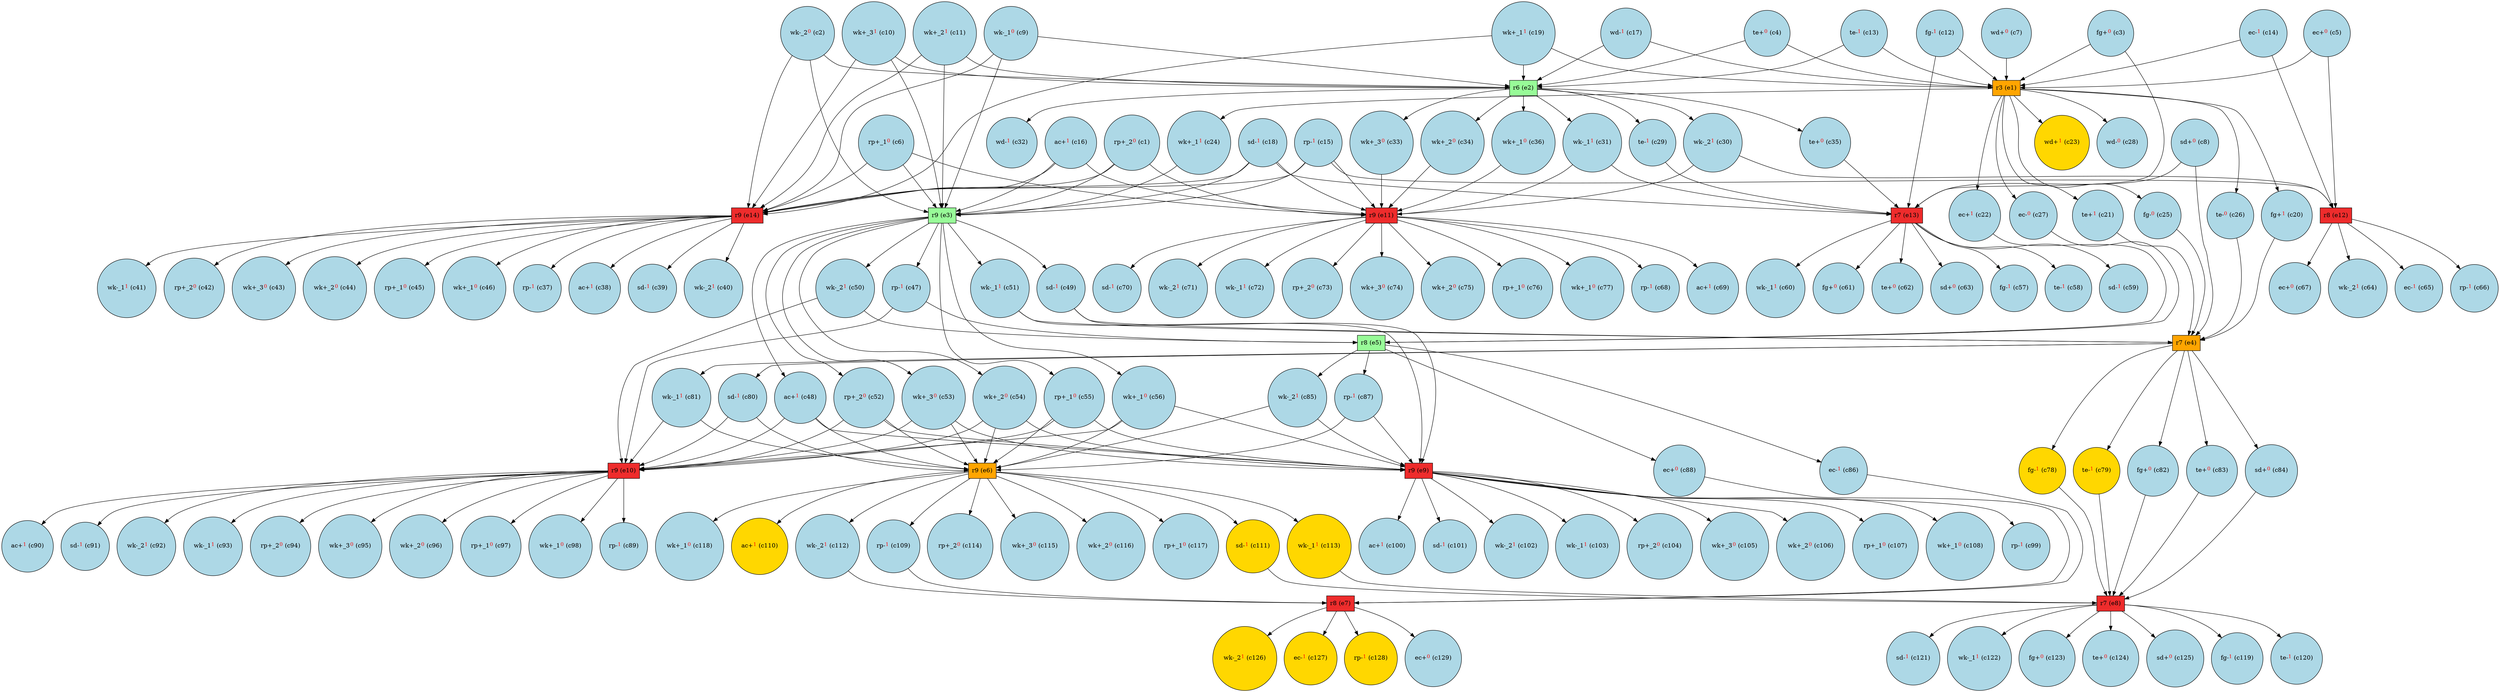 digraph test {
  c1 -> e11;
  c1 -> e3;
  c1 -> e14;
  c2 -> e3;
  c2 -> e14;
  c2 -> e2;
  c3 -> e13;
  c3 -> e1;
  c4 -> e2;
  c4 -> e1;
  c5 -> e12;
  c5 -> e1;
  c6 -> e11;
  c6 -> e3;
  c6 -> e14;
  c7 -> e1;
  c8 -> e4;
  c8 -> e13;
  c9 -> e3;
  c9 -> e14;
  c9 -> e2;
  c10 -> e3;
  c10 -> e14;
  c10 -> e2;
  c11 -> e3;
  c11 -> e14;
  c11 -> e2;
  c12 -> e13;
  c12 -> e1;
  c13 -> e2;
  c13 -> e1;
  c14 -> e12;
  c14 -> e1;
  c15 -> e11;
  c15 -> e12;
  c15 -> e3;
  c15 -> e14;
  c16 -> e11;
  c16 -> e3;
  c16 -> e14;
  c17 -> e2;
  c17 -> e1;
  c18 -> e11;
  c18 -> e13;
  c18 -> e3;
  c18 -> e14;
  c19 -> e14;
  c19 -> e2;
  c19 -> e1;
  e1 -> c20;
  c20 -> e4;
  e1 -> c21;
  c21 -> e4;
  e1 -> c22;
  c22 -> e5;
  e1 -> c23;
  e1 -> c24;
  c24 -> e3;
  e1 -> c25;
  c25 -> e4;
  e1 -> c26;
  c26 -> e4;
  e1 -> c27;
  c27 -> e5;
  e1 -> c28;
  e2 -> c29;
  c29 -> e13;
  e2 -> c30;
  c30 -> e11;
  c30 -> e12;
  e2 -> c31;
  c31 -> e11;
  c31 -> e13;
  e2 -> c32;
  e2 -> c33;
  c33 -> e11;
  e2 -> c34;
  c34 -> e11;
  e2 -> c35;
  c35 -> e13;
  e2 -> c36;
  c36 -> e11;
  e14 -> c37;
  e14 -> c38;
  e14 -> c39;
  e14 -> c40;
  e14 -> c41;
  e14 -> c42;
  e14 -> c43;
  e14 -> c44;
  e14 -> c45;
  e14 -> c46;
  e3 -> c47;
  c47 -> e10;
  c47 -> e5;
  e3 -> c48;
  c48 -> e6;
  c48 -> e9;
  c48 -> e10;
  e3 -> c49;
  c49 -> e9;
  c49 -> e4;
  e3 -> c50;
  c50 -> e10;
  c50 -> e5;
  e3 -> c51;
  c51 -> e9;
  c51 -> e4;
  e3 -> c52;
  c52 -> e6;
  c52 -> e9;
  c52 -> e10;
  e3 -> c53;
  c53 -> e6;
  c53 -> e9;
  c53 -> e10;
  e3 -> c54;
  c54 -> e6;
  c54 -> e9;
  c54 -> e10;
  e3 -> c55;
  c55 -> e6;
  c55 -> e9;
  c55 -> e10;
  e3 -> c56;
  c56 -> e6;
  c56 -> e9;
  c56 -> e10;
  e13 -> c57;
  e13 -> c58;
  e13 -> c59;
  e13 -> c60;
  e13 -> c61;
  e13 -> c62;
  e13 -> c63;
  e12 -> c64;
  e12 -> c65;
  e12 -> c66;
  e12 -> c67;
  e11 -> c68;
  e11 -> c69;
  e11 -> c70;
  e11 -> c71;
  e11 -> c72;
  e11 -> c73;
  e11 -> c74;
  e11 -> c75;
  e11 -> c76;
  e11 -> c77;
  e4 -> c78;
  c78 -> e8;
  e4 -> c79;
  c79 -> e8;
  e4 -> c80;
  c80 -> e6;
  c80 -> e10;
  e4 -> c81;
  c81 -> e6;
  c81 -> e10;
  e4 -> c82;
  c82 -> e8;
  e4 -> c83;
  c83 -> e8;
  e4 -> c84;
  c84 -> e8;
  e5 -> c85;
  c85 -> e6;
  c85 -> e9;
  e5 -> c86;
  c86 -> e7;
  e5 -> c87;
  c87 -> e6;
  c87 -> e9;
  e5 -> c88;
  c88 -> e7;
  e10 -> c89;
  e10 -> c90;
  e10 -> c91;
  e10 -> c92;
  e10 -> c93;
  e10 -> c94;
  e10 -> c95;
  e10 -> c96;
  e10 -> c97;
  e10 -> c98;
  e9 -> c99;
  e9 -> c100;
  e9 -> c101;
  e9 -> c102;
  e9 -> c103;
  e9 -> c104;
  e9 -> c105;
  e9 -> c106;
  e9 -> c107;
  e9 -> c108;
  e6 -> c109;
  c109 -> e7;
  e6 -> c110;
  e6 -> c111;
  c111 -> e8;
  e6 -> c112;
  c112 -> e7;
  e6 -> c113;
  c113 -> e8;
  e6 -> c114;
  e6 -> c115;
  e6 -> c116;
  e6 -> c117;
  e6 -> c118;
  e8 -> c119;
  e8 -> c120;
  e8 -> c121;
  e8 -> c122;
  e8 -> c123;
  e8 -> c124;
  e8 -> c125;
  e7 -> c126;
  e7 -> c127;
  e7 -> c128;
  e7 -> c129;
  c1 [fillcolor=lightblue label= <rp+_2<FONT COLOR="red"><SUP>0</SUP></FONT>&nbsp;(c1)> shape=circle style=filled];
  c2 [fillcolor=lightblue label= <wk-_2<FONT COLOR="red"><SUP>0</SUP></FONT>&nbsp;(c2)> shape=circle style=filled];
  c3 [fillcolor=lightblue label= <fg+<FONT COLOR="red"><SUP>0</SUP></FONT>&nbsp;(c3)> shape=circle style=filled];
  c4 [fillcolor=lightblue label= <te+<FONT COLOR="red"><SUP>0</SUP></FONT>&nbsp;(c4)> shape=circle style=filled];
  c5 [fillcolor=lightblue label= <ec+<FONT COLOR="red"><SUP>0</SUP></FONT>&nbsp;(c5)> shape=circle style=filled];
  c6 [fillcolor=lightblue label= <rp+_1<FONT COLOR="red"><SUP>0</SUP></FONT>&nbsp;(c6)> shape=circle style=filled];
  c7 [fillcolor=lightblue label= <wd+<FONT COLOR="red"><SUP>0</SUP></FONT>&nbsp;(c7)> shape=circle style=filled];
  c8 [fillcolor=lightblue label= <sd+<FONT COLOR="red"><SUP>0</SUP></FONT>&nbsp;(c8)> shape=circle style=filled];
  c9 [fillcolor=lightblue label= <wk-_1<FONT COLOR="red"><SUP>0</SUP></FONT>&nbsp;(c9)> shape=circle style=filled];
  c10 [fillcolor=lightblue label= <wk+_3<FONT COLOR="red"><SUP>1</SUP></FONT>&nbsp;(c10)> shape=circle style=filled];
  c11 [fillcolor=lightblue label= <wk+_2<FONT COLOR="red"><SUP>1</SUP></FONT>&nbsp;(c11)> shape=circle style=filled];
  c12 [fillcolor=lightblue label= <fg-<FONT COLOR="red"><SUP>1</SUP></FONT>&nbsp;(c12)> shape=circle style=filled];
  c13 [fillcolor=lightblue label= <te-<FONT COLOR="red"><SUP>1</SUP></FONT>&nbsp;(c13)> shape=circle style=filled];
  c14 [fillcolor=lightblue label= <ec-<FONT COLOR="red"><SUP>1</SUP></FONT>&nbsp;(c14)> shape=circle style=filled];
  c15 [fillcolor=lightblue label= <rp-<FONT COLOR="red"><SUP>1</SUP></FONT>&nbsp;(c15)> shape=circle style=filled];
  c16 [fillcolor=lightblue label= <ac+<FONT COLOR="red"><SUP>1</SUP></FONT>&nbsp;(c16)> shape=circle style=filled];
  c17 [fillcolor=lightblue label= <wd-<FONT COLOR="red"><SUP>1</SUP></FONT>&nbsp;(c17)> shape=circle style=filled];
  c18 [fillcolor=lightblue label= <sd-<FONT COLOR="red"><SUP>1</SUP></FONT>&nbsp;(c18)> shape=circle style=filled];
  c19 [fillcolor=lightblue label= <wk+_1<FONT COLOR="red"><SUP>1</SUP></FONT>&nbsp;(c19)> shape=circle style=filled];
  c20 [fillcolor=lightblue label= <fg+<FONT COLOR="red"><SUP>1</SUP></FONT>&nbsp;(c20)> shape=circle style=filled];
  c21 [fillcolor=lightblue label= <te+<FONT COLOR="red"><SUP>1</SUP></FONT>&nbsp;(c21)> shape=circle style=filled];
  c22 [fillcolor=lightblue label= <ec+<FONT COLOR="red"><SUP>1</SUP></FONT>&nbsp;(c22)> shape=circle style=filled];
  c23 [fillcolor=gold label= <wd+<FONT COLOR="red"><SUP>1</SUP></FONT>&nbsp;(c23)> shape=circle style=filled];
  c24 [fillcolor=lightblue label= <wk+_1<FONT COLOR="red"><SUP>1</SUP></FONT>&nbsp;(c24)> shape=circle style=filled];
  c25 [fillcolor=lightblue label= <fg-<FONT COLOR="red"><SUP>0</SUP></FONT>&nbsp;(c25)> shape=circle style=filled];
  c26 [fillcolor=lightblue label= <te-<FONT COLOR="red"><SUP>0</SUP></FONT>&nbsp;(c26)> shape=circle style=filled];
  c27 [fillcolor=lightblue label= <ec-<FONT COLOR="red"><SUP>0</SUP></FONT>&nbsp;(c27)> shape=circle style=filled];
  c28 [fillcolor=lightblue label= <wd-<FONT COLOR="red"><SUP>0</SUP></FONT>&nbsp;(c28)> shape=circle style=filled];
  c29 [fillcolor=lightblue label= <te-<FONT COLOR="red"><SUP>1</SUP></FONT>&nbsp;(c29)> shape=circle style=filled];
  c30 [fillcolor=lightblue label= <wk-_2<FONT COLOR="red"><SUP>1</SUP></FONT>&nbsp;(c30)> shape=circle style=filled];
  c31 [fillcolor=lightblue label= <wk-_1<FONT COLOR="red"><SUP>1</SUP></FONT>&nbsp;(c31)> shape=circle style=filled];
  c32 [fillcolor=lightblue label= <wd-<FONT COLOR="red"><SUP>1</SUP></FONT>&nbsp;(c32)> shape=circle style=filled];
  c33 [fillcolor=lightblue label= <wk+_3<FONT COLOR="red"><SUP>0</SUP></FONT>&nbsp;(c33)> shape=circle style=filled];
  c34 [fillcolor=lightblue label= <wk+_2<FONT COLOR="red"><SUP>0</SUP></FONT>&nbsp;(c34)> shape=circle style=filled];
  c35 [fillcolor=lightblue label= <te+<FONT COLOR="red"><SUP>0</SUP></FONT>&nbsp;(c35)> shape=circle style=filled];
  c36 [fillcolor=lightblue label= <wk+_1<FONT COLOR="red"><SUP>0</SUP></FONT>&nbsp;(c36)> shape=circle style=filled];
  c37 [fillcolor=lightblue label= <rp-<FONT COLOR="red"><SUP>1</SUP></FONT>&nbsp;(c37)> shape=circle style=filled];
  c38 [fillcolor=lightblue label= <ac+<FONT COLOR="red"><SUP>1</SUP></FONT>&nbsp;(c38)> shape=circle style=filled];
  c39 [fillcolor=lightblue label= <sd-<FONT COLOR="red"><SUP>1</SUP></FONT>&nbsp;(c39)> shape=circle style=filled];
  c40 [fillcolor=lightblue label= <wk-_2<FONT COLOR="red"><SUP>1</SUP></FONT>&nbsp;(c40)> shape=circle style=filled];
  c41 [fillcolor=lightblue label= <wk-_1<FONT COLOR="red"><SUP>1</SUP></FONT>&nbsp;(c41)> shape=circle style=filled];
  c42 [fillcolor=lightblue label= <rp+_2<FONT COLOR="red"><SUP>0</SUP></FONT>&nbsp;(c42)> shape=circle style=filled];
  c43 [fillcolor=lightblue label= <wk+_3<FONT COLOR="red"><SUP>0</SUP></FONT>&nbsp;(c43)> shape=circle style=filled];
  c44 [fillcolor=lightblue label= <wk+_2<FONT COLOR="red"><SUP>0</SUP></FONT>&nbsp;(c44)> shape=circle style=filled];
  c45 [fillcolor=lightblue label= <rp+_1<FONT COLOR="red"><SUP>0</SUP></FONT>&nbsp;(c45)> shape=circle style=filled];
  c46 [fillcolor=lightblue label= <wk+_1<FONT COLOR="red"><SUP>0</SUP></FONT>&nbsp;(c46)> shape=circle style=filled];
  c47 [fillcolor=lightblue label= <rp-<FONT COLOR="red"><SUP>1</SUP></FONT>&nbsp;(c47)> shape=circle style=filled];
  c48 [fillcolor=lightblue label= <ac+<FONT COLOR="red"><SUP>1</SUP></FONT>&nbsp;(c48)> shape=circle style=filled];
  c49 [fillcolor=lightblue label= <sd-<FONT COLOR="red"><SUP>1</SUP></FONT>&nbsp;(c49)> shape=circle style=filled];
  c50 [fillcolor=lightblue label= <wk-_2<FONT COLOR="red"><SUP>1</SUP></FONT>&nbsp;(c50)> shape=circle style=filled];
  c51 [fillcolor=lightblue label= <wk-_1<FONT COLOR="red"><SUP>1</SUP></FONT>&nbsp;(c51)> shape=circle style=filled];
  c52 [fillcolor=lightblue label= <rp+_2<FONT COLOR="red"><SUP>0</SUP></FONT>&nbsp;(c52)> shape=circle style=filled];
  c53 [fillcolor=lightblue label= <wk+_3<FONT COLOR="red"><SUP>0</SUP></FONT>&nbsp;(c53)> shape=circle style=filled];
  c54 [fillcolor=lightblue label= <wk+_2<FONT COLOR="red"><SUP>0</SUP></FONT>&nbsp;(c54)> shape=circle style=filled];
  c55 [fillcolor=lightblue label= <rp+_1<FONT COLOR="red"><SUP>0</SUP></FONT>&nbsp;(c55)> shape=circle style=filled];
  c56 [fillcolor=lightblue label= <wk+_1<FONT COLOR="red"><SUP>0</SUP></FONT>&nbsp;(c56)> shape=circle style=filled];
  c57 [fillcolor=lightblue label= <fg-<FONT COLOR="red"><SUP>1</SUP></FONT>&nbsp;(c57)> shape=circle style=filled];
  c58 [fillcolor=lightblue label= <te-<FONT COLOR="red"><SUP>1</SUP></FONT>&nbsp;(c58)> shape=circle style=filled];
  c59 [fillcolor=lightblue label= <sd-<FONT COLOR="red"><SUP>1</SUP></FONT>&nbsp;(c59)> shape=circle style=filled];
  c60 [fillcolor=lightblue label= <wk-_1<FONT COLOR="red"><SUP>1</SUP></FONT>&nbsp;(c60)> shape=circle style=filled];
  c61 [fillcolor=lightblue label= <fg+<FONT COLOR="red"><SUP>0</SUP></FONT>&nbsp;(c61)> shape=circle style=filled];
  c62 [fillcolor=lightblue label= <te+<FONT COLOR="red"><SUP>0</SUP></FONT>&nbsp;(c62)> shape=circle style=filled];
  c63 [fillcolor=lightblue label= <sd+<FONT COLOR="red"><SUP>0</SUP></FONT>&nbsp;(c63)> shape=circle style=filled];
  c64 [fillcolor=lightblue label= <wk-_2<FONT COLOR="red"><SUP>1</SUP></FONT>&nbsp;(c64)> shape=circle style=filled];
  c65 [fillcolor=lightblue label= <ec-<FONT COLOR="red"><SUP>1</SUP></FONT>&nbsp;(c65)> shape=circle style=filled];
  c66 [fillcolor=lightblue label= <rp-<FONT COLOR="red"><SUP>1</SUP></FONT>&nbsp;(c66)> shape=circle style=filled];
  c67 [fillcolor=lightblue label= <ec+<FONT COLOR="red"><SUP>0</SUP></FONT>&nbsp;(c67)> shape=circle style=filled];
  c68 [fillcolor=lightblue label= <rp-<FONT COLOR="red"><SUP>1</SUP></FONT>&nbsp;(c68)> shape=circle style=filled];
  c69 [fillcolor=lightblue label= <ac+<FONT COLOR="red"><SUP>1</SUP></FONT>&nbsp;(c69)> shape=circle style=filled];
  c70 [fillcolor=lightblue label= <sd-<FONT COLOR="red"><SUP>1</SUP></FONT>&nbsp;(c70)> shape=circle style=filled];
  c71 [fillcolor=lightblue label= <wk-_2<FONT COLOR="red"><SUP>1</SUP></FONT>&nbsp;(c71)> shape=circle style=filled];
  c72 [fillcolor=lightblue label= <wk-_1<FONT COLOR="red"><SUP>1</SUP></FONT>&nbsp;(c72)> shape=circle style=filled];
  c73 [fillcolor=lightblue label= <rp+_2<FONT COLOR="red"><SUP>0</SUP></FONT>&nbsp;(c73)> shape=circle style=filled];
  c74 [fillcolor=lightblue label= <wk+_3<FONT COLOR="red"><SUP>0</SUP></FONT>&nbsp;(c74)> shape=circle style=filled];
  c75 [fillcolor=lightblue label= <wk+_2<FONT COLOR="red"><SUP>0</SUP></FONT>&nbsp;(c75)> shape=circle style=filled];
  c76 [fillcolor=lightblue label= <rp+_1<FONT COLOR="red"><SUP>0</SUP></FONT>&nbsp;(c76)> shape=circle style=filled];
  c77 [fillcolor=lightblue label= <wk+_1<FONT COLOR="red"><SUP>0</SUP></FONT>&nbsp;(c77)> shape=circle style=filled];
  c78 [fillcolor=gold label= <fg-<FONT COLOR="red"><SUP>1</SUP></FONT>&nbsp;(c78)> shape=circle style=filled];
  c79 [fillcolor=gold label= <te-<FONT COLOR="red"><SUP>1</SUP></FONT>&nbsp;(c79)> shape=circle style=filled];
  c80 [fillcolor=lightblue label= <sd-<FONT COLOR="red"><SUP>1</SUP></FONT>&nbsp;(c80)> shape=circle style=filled];
  c81 [fillcolor=lightblue label= <wk-_1<FONT COLOR="red"><SUP>1</SUP></FONT>&nbsp;(c81)> shape=circle style=filled];
  c82 [fillcolor=lightblue label= <fg+<FONT COLOR="red"><SUP>0</SUP></FONT>&nbsp;(c82)> shape=circle style=filled];
  c83 [fillcolor=lightblue label= <te+<FONT COLOR="red"><SUP>0</SUP></FONT>&nbsp;(c83)> shape=circle style=filled];
  c84 [fillcolor=lightblue label= <sd+<FONT COLOR="red"><SUP>0</SUP></FONT>&nbsp;(c84)> shape=circle style=filled];
  c85 [fillcolor=lightblue label= <wk-_2<FONT COLOR="red"><SUP>1</SUP></FONT>&nbsp;(c85)> shape=circle style=filled];
  c86 [fillcolor=lightblue label= <ec-<FONT COLOR="red"><SUP>1</SUP></FONT>&nbsp;(c86)> shape=circle style=filled];
  c87 [fillcolor=lightblue label= <rp-<FONT COLOR="red"><SUP>1</SUP></FONT>&nbsp;(c87)> shape=circle style=filled];
  c88 [fillcolor=lightblue label= <ec+<FONT COLOR="red"><SUP>0</SUP></FONT>&nbsp;(c88)> shape=circle style=filled];
  c89 [fillcolor=lightblue label= <rp-<FONT COLOR="red"><SUP>1</SUP></FONT>&nbsp;(c89)> shape=circle style=filled];
  c90 [fillcolor=lightblue label= <ac+<FONT COLOR="red"><SUP>1</SUP></FONT>&nbsp;(c90)> shape=circle style=filled];
  c91 [fillcolor=lightblue label= <sd-<FONT COLOR="red"><SUP>1</SUP></FONT>&nbsp;(c91)> shape=circle style=filled];
  c92 [fillcolor=lightblue label= <wk-_2<FONT COLOR="red"><SUP>1</SUP></FONT>&nbsp;(c92)> shape=circle style=filled];
  c93 [fillcolor=lightblue label= <wk-_1<FONT COLOR="red"><SUP>1</SUP></FONT>&nbsp;(c93)> shape=circle style=filled];
  c94 [fillcolor=lightblue label= <rp+_2<FONT COLOR="red"><SUP>0</SUP></FONT>&nbsp;(c94)> shape=circle style=filled];
  c95 [fillcolor=lightblue label= <wk+_3<FONT COLOR="red"><SUP>0</SUP></FONT>&nbsp;(c95)> shape=circle style=filled];
  c96 [fillcolor=lightblue label= <wk+_2<FONT COLOR="red"><SUP>0</SUP></FONT>&nbsp;(c96)> shape=circle style=filled];
  c97 [fillcolor=lightblue label= <rp+_1<FONT COLOR="red"><SUP>0</SUP></FONT>&nbsp;(c97)> shape=circle style=filled];
  c98 [fillcolor=lightblue label= <wk+_1<FONT COLOR="red"><SUP>0</SUP></FONT>&nbsp;(c98)> shape=circle style=filled];
  c99 [fillcolor=lightblue label= <rp-<FONT COLOR="red"><SUP>1</SUP></FONT>&nbsp;(c99)> shape=circle style=filled];
  c100 [fillcolor=lightblue label= <ac+<FONT COLOR="red"><SUP>1</SUP></FONT>&nbsp;(c100)> shape=circle style=filled];
  c101 [fillcolor=lightblue label= <sd-<FONT COLOR="red"><SUP>1</SUP></FONT>&nbsp;(c101)> shape=circle style=filled];
  c102 [fillcolor=lightblue label= <wk-_2<FONT COLOR="red"><SUP>1</SUP></FONT>&nbsp;(c102)> shape=circle style=filled];
  c103 [fillcolor=lightblue label= <wk-_1<FONT COLOR="red"><SUP>1</SUP></FONT>&nbsp;(c103)> shape=circle style=filled];
  c104 [fillcolor=lightblue label= <rp+_2<FONT COLOR="red"><SUP>0</SUP></FONT>&nbsp;(c104)> shape=circle style=filled];
  c105 [fillcolor=lightblue label= <wk+_3<FONT COLOR="red"><SUP>0</SUP></FONT>&nbsp;(c105)> shape=circle style=filled];
  c106 [fillcolor=lightblue label= <wk+_2<FONT COLOR="red"><SUP>0</SUP></FONT>&nbsp;(c106)> shape=circle style=filled];
  c107 [fillcolor=lightblue label= <rp+_1<FONT COLOR="red"><SUP>0</SUP></FONT>&nbsp;(c107)> shape=circle style=filled];
  c108 [fillcolor=lightblue label= <wk+_1<FONT COLOR="red"><SUP>0</SUP></FONT>&nbsp;(c108)> shape=circle style=filled];
  c109 [fillcolor=lightblue label= <rp-<FONT COLOR="red"><SUP>1</SUP></FONT>&nbsp;(c109)> shape=circle style=filled];
  c110 [fillcolor=gold label= <ac+<FONT COLOR="red"><SUP>1</SUP></FONT>&nbsp;(c110)> shape=circle style=filled];
  c111 [fillcolor=gold label= <sd-<FONT COLOR="red"><SUP>1</SUP></FONT>&nbsp;(c111)> shape=circle style=filled];
  c112 [fillcolor=lightblue label= <wk-_2<FONT COLOR="red"><SUP>1</SUP></FONT>&nbsp;(c112)> shape=circle style=filled];
  c113 [fillcolor=gold label= <wk-_1<FONT COLOR="red"><SUP>1</SUP></FONT>&nbsp;(c113)> shape=circle style=filled];
  c114 [fillcolor=lightblue label= <rp+_2<FONT COLOR="red"><SUP>0</SUP></FONT>&nbsp;(c114)> shape=circle style=filled];
  c115 [fillcolor=lightblue label= <wk+_3<FONT COLOR="red"><SUP>0</SUP></FONT>&nbsp;(c115)> shape=circle style=filled];
  c116 [fillcolor=lightblue label= <wk+_2<FONT COLOR="red"><SUP>0</SUP></FONT>&nbsp;(c116)> shape=circle style=filled];
  c117 [fillcolor=lightblue label= <rp+_1<FONT COLOR="red"><SUP>0</SUP></FONT>&nbsp;(c117)> shape=circle style=filled];
  c118 [fillcolor=lightblue label= <wk+_1<FONT COLOR="red"><SUP>0</SUP></FONT>&nbsp;(c118)> shape=circle style=filled];
  c119 [fillcolor=lightblue label= <fg-<FONT COLOR="red"><SUP>1</SUP></FONT>&nbsp;(c119)> shape=circle style=filled];
  c120 [fillcolor=lightblue label= <te-<FONT COLOR="red"><SUP>1</SUP></FONT>&nbsp;(c120)> shape=circle style=filled];
  c121 [fillcolor=lightblue label= <sd-<FONT COLOR="red"><SUP>1</SUP></FONT>&nbsp;(c121)> shape=circle style=filled];
  c122 [fillcolor=lightblue label= <wk-_1<FONT COLOR="red"><SUP>1</SUP></FONT>&nbsp;(c122)> shape=circle style=filled];
  c123 [fillcolor=lightblue label= <fg+<FONT COLOR="red"><SUP>0</SUP></FONT>&nbsp;(c123)> shape=circle style=filled];
  c124 [fillcolor=lightblue label= <te+<FONT COLOR="red"><SUP>0</SUP></FONT>&nbsp;(c124)> shape=circle style=filled];
  c125 [fillcolor=lightblue label= <sd+<FONT COLOR="red"><SUP>0</SUP></FONT>&nbsp;(c125)> shape=circle style=filled];
  c126 [fillcolor=gold label= <wk-_2<FONT COLOR="red"><SUP>1</SUP></FONT>&nbsp;(c126)> shape=circle style=filled];
  c127 [fillcolor=gold label= <ec-<FONT COLOR="red"><SUP>1</SUP></FONT>&nbsp;(c127)> shape=circle style=filled];
  c128 [fillcolor=gold label= <rp-<FONT COLOR="red"><SUP>1</SUP></FONT>&nbsp;(c128)> shape=circle style=filled];
  c129 [fillcolor=lightblue label= <ec+<FONT COLOR="red"><SUP>0</SUP></FONT>&nbsp;(c129)> shape=circle style=filled];
  e1 [fillcolor=orange label="r3 (e1)" shape=box style=filled];
  e2 [fillcolor=palegreen label="r6 (e2)" shape=box style=filled];
  e3 [fillcolor=palegreen label="r9 (e3)" shape=box style=filled];
  e4 [fillcolor=orange label="r7 (e4)" shape=box style=filled];
  e5 [fillcolor=palegreen label="r8 (e5)" shape=box style=filled];
  e6 [fillcolor=orange label="r9 (e6)" shape=box style=filled];
  e7 [fillcolor=firebrick2 label="r8 (e7)" shape=box style=filled];
  e8 [fillcolor=firebrick2 label="r7 (e8)" shape=box style=filled];
  e9 [fillcolor=firebrick2 label="r9 (e9)" shape=box style=filled];
  e10 [fillcolor=firebrick2 label="r9 (e10)" shape=box style=filled];
  e11 [fillcolor=firebrick2 label="r9 (e11)" shape=box style=filled];
  e12 [fillcolor=firebrick2 label="r8 (e12)" shape=box style=filled];
  e13 [fillcolor=firebrick2 label="r7 (e13)" shape=box style=filled];
  e14 [fillcolor=firebrick2 label="r9 (e14)" shape=box style=filled];
}
